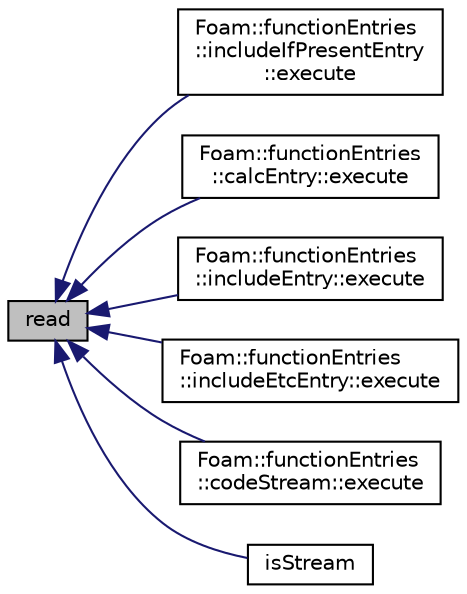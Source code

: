 digraph "read"
{
  bgcolor="transparent";
  edge [fontname="Helvetica",fontsize="10",labelfontname="Helvetica",labelfontsize="10"];
  node [fontname="Helvetica",fontsize="10",shape=record];
  rankdir="LR";
  Node355 [label="read",height=0.2,width=0.4,color="black", fillcolor="grey75", style="filled", fontcolor="black"];
  Node355 -> Node356 [dir="back",color="midnightblue",fontsize="10",style="solid",fontname="Helvetica"];
  Node356 [label="Foam::functionEntries\l::includeIfPresentEntry\l::execute",height=0.2,width=0.4,color="black",URL="$a27165.html#a05e7c2e0049c47ef8c3bab8696b6ac1a",tooltip="Execute the functionEntry in a primitiveEntry context. "];
  Node355 -> Node357 [dir="back",color="midnightblue",fontsize="10",style="solid",fontname="Helvetica"];
  Node357 [label="Foam::functionEntries\l::calcEntry::execute",height=0.2,width=0.4,color="black",URL="$a27141.html#a05e7c2e0049c47ef8c3bab8696b6ac1a",tooltip="Execute the functionEntry in a primitiveEntry context. "];
  Node355 -> Node358 [dir="back",color="midnightblue",fontsize="10",style="solid",fontname="Helvetica"];
  Node358 [label="Foam::functionEntries\l::includeEntry::execute",height=0.2,width=0.4,color="black",URL="$a27153.html#a05e7c2e0049c47ef8c3bab8696b6ac1a",tooltip="Execute the functionEntry in a primitiveEntry context. "];
  Node355 -> Node359 [dir="back",color="midnightblue",fontsize="10",style="solid",fontname="Helvetica"];
  Node359 [label="Foam::functionEntries\l::includeEtcEntry::execute",height=0.2,width=0.4,color="black",URL="$a27157.html#a05e7c2e0049c47ef8c3bab8696b6ac1a",tooltip="Execute the functionEntry in a primitiveEntry context. "];
  Node355 -> Node360 [dir="back",color="midnightblue",fontsize="10",style="solid",fontname="Helvetica"];
  Node360 [label="Foam::functionEntries\l::codeStream::execute",height=0.2,width=0.4,color="black",URL="$a27145.html#a05e7c2e0049c47ef8c3bab8696b6ac1a",tooltip="Execute the functionEntry in a primitiveEntry context. "];
  Node355 -> Node361 [dir="back",color="midnightblue",fontsize="10",style="solid",fontname="Helvetica"];
  Node361 [label="isStream",height=0.2,width=0.4,color="black",URL="$a27177.html#a1b3fc75aa6c14f8da0e3c6cb55498a0b",tooltip="Return true because this entry is a stream. "];
}
